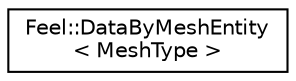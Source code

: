 digraph "Graphical Class Hierarchy"
{
 // LATEX_PDF_SIZE
  edge [fontname="Helvetica",fontsize="10",labelfontname="Helvetica",labelfontsize="10"];
  node [fontname="Helvetica",fontsize="10",shape=record];
  rankdir="LR";
  Node0 [label="Feel::DataByMeshEntity\l\< MeshType \>",height=0.2,width=0.4,color="black", fillcolor="white", style="filled",URL="$classFeel_1_1DataByMeshEntity.html",tooltip=" "];
}
